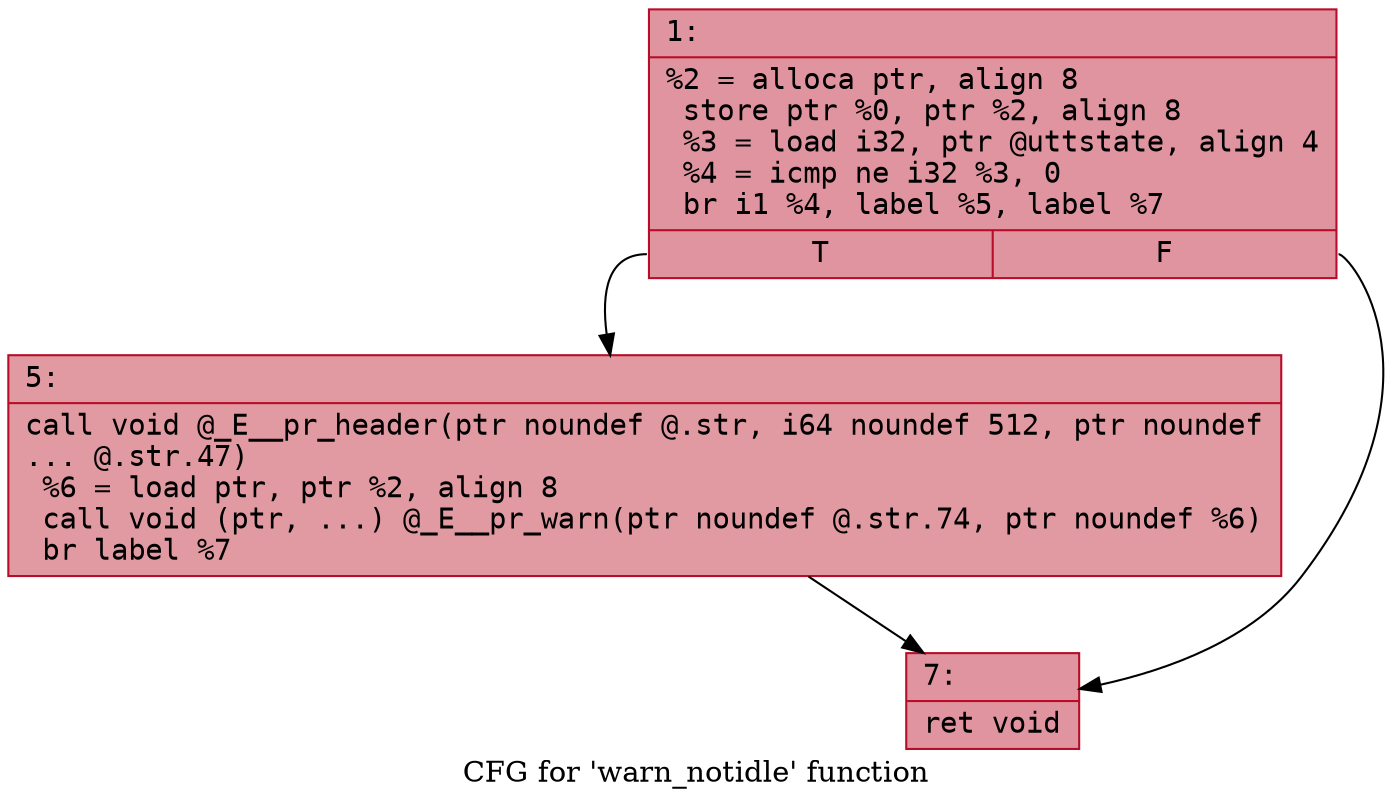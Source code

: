 digraph "CFG for 'warn_notidle' function" {
	label="CFG for 'warn_notidle' function";

	Node0x6000008a0ff0 [shape=record,color="#b70d28ff", style=filled, fillcolor="#b70d2870" fontname="Courier",label="{1:\l|  %2 = alloca ptr, align 8\l  store ptr %0, ptr %2, align 8\l  %3 = load i32, ptr @uttstate, align 4\l  %4 = icmp ne i32 %3, 0\l  br i1 %4, label %5, label %7\l|{<s0>T|<s1>F}}"];
	Node0x6000008a0ff0:s0 -> Node0x6000008a1040[tooltip="1 -> 5\nProbability 62.50%" ];
	Node0x6000008a0ff0:s1 -> Node0x6000008a1090[tooltip="1 -> 7\nProbability 37.50%" ];
	Node0x6000008a1040 [shape=record,color="#b70d28ff", style=filled, fillcolor="#bb1b2c70" fontname="Courier",label="{5:\l|  call void @_E__pr_header(ptr noundef @.str, i64 noundef 512, ptr noundef\l... @.str.47)\l  %6 = load ptr, ptr %2, align 8\l  call void (ptr, ...) @_E__pr_warn(ptr noundef @.str.74, ptr noundef %6)\l  br label %7\l}"];
	Node0x6000008a1040 -> Node0x6000008a1090[tooltip="5 -> 7\nProbability 100.00%" ];
	Node0x6000008a1090 [shape=record,color="#b70d28ff", style=filled, fillcolor="#b70d2870" fontname="Courier",label="{7:\l|  ret void\l}"];
}
